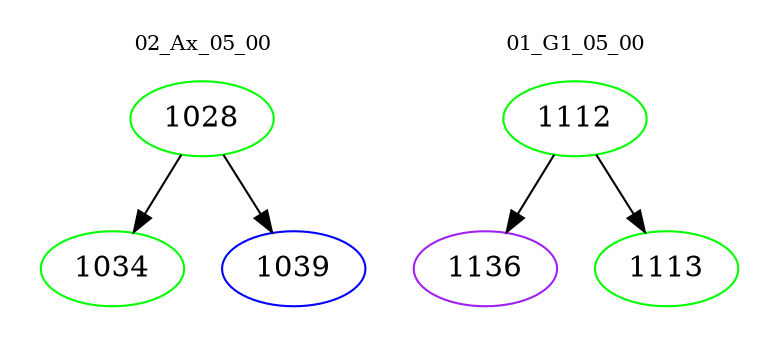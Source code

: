 digraph{
subgraph cluster_0 {
color = white
label = "02_Ax_05_00";
fontsize=10;
T0_1028 [label="1028", color="green"]
T0_1028 -> T0_1034 [color="black"]
T0_1034 [label="1034", color="green"]
T0_1028 -> T0_1039 [color="black"]
T0_1039 [label="1039", color="blue"]
}
subgraph cluster_1 {
color = white
label = "01_G1_05_00";
fontsize=10;
T1_1112 [label="1112", color="green"]
T1_1112 -> T1_1136 [color="black"]
T1_1136 [label="1136", color="purple"]
T1_1112 -> T1_1113 [color="black"]
T1_1113 [label="1113", color="green"]
}
}
